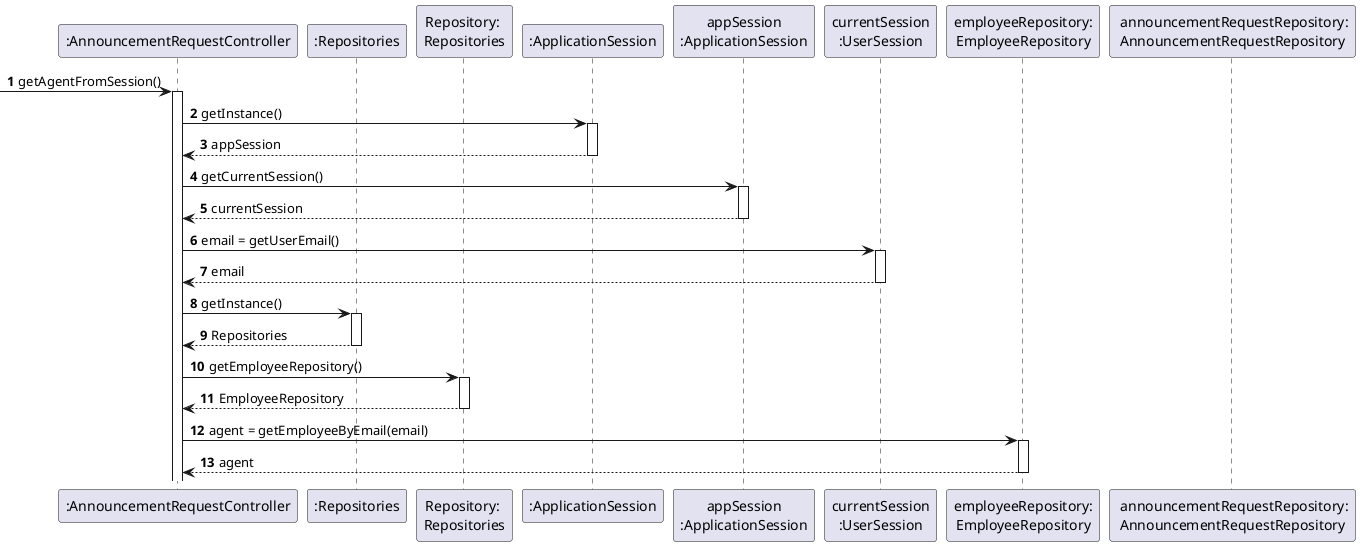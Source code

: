 @startuml
'https://plantuml.com/sequence-diagram

autonumber



participant ":AnnouncementRequestController" as CTRL
participant ":Repositories" as MainRepository
participant "Repository: \nRepositories" as Repository
participant ":ApplicationSession" as _APP
participant "appSession\n:ApplicationSession" as APP
participant "currentSession\n:UserSession" as SESSION
participant "employeeRepository:\nEmployeeRepository" as ER
participant " announcementRequestRepository:\nAnnouncementRequestRepository" as ARR


  -> CTRL : getAgentFromSession()
    activate CTRL

    CTRL -> _APP : getInstance()
    activate _APP

    _APP --> CTRL : appSession
    deactivate _APP

    CTRL -> APP : getCurrentSession()
    activate APP

    APP --> CTRL : currentSession
    deactivate APP

    CTRL -> SESSION : email = getUserEmail()
    activate SESSION

    SESSION --> CTRL : email
    deactivate SESSION

      CTRL -> MainRepository : getInstance()
      activate MainRepository

    MainRepository -->CTRL : Repositories
    deactivate MainRepository

    CTRL -> Repository: getEmployeeRepository()
    activate Repository

    Repository --> CTRL : EmployeeRepository
    deactivate Repository

    CTRL -> ER: agent = getEmployeeByEmail(email)
    activate ER

    ER --> CTRL: agent
    deactivate ER
@enduml